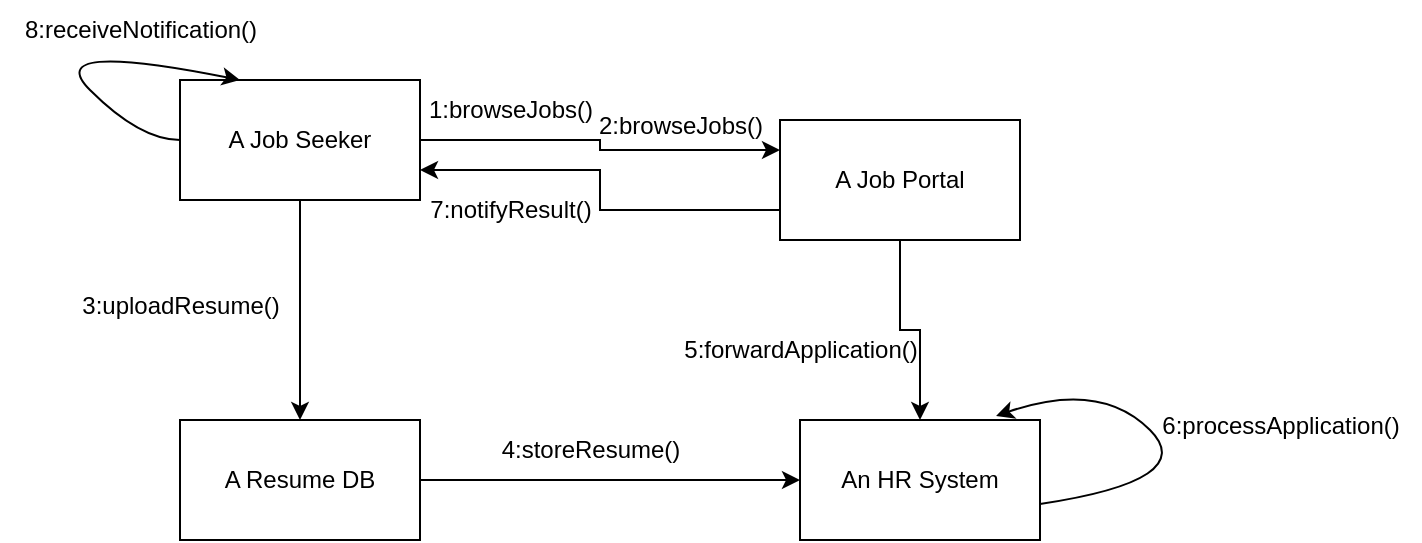 <mxfile version="26.2.2">
  <diagram name="Page-1" id="M7yE3xHhSxCxnhPODTf5">
    <mxGraphModel dx="788" dy="524" grid="1" gridSize="10" guides="1" tooltips="1" connect="1" arrows="1" fold="1" page="1" pageScale="1" pageWidth="850" pageHeight="1100" math="0" shadow="0">
      <root>
        <mxCell id="0" />
        <mxCell id="1" parent="0" />
        <mxCell id="8mWAfpCp0kgymWHkfLbE-11" style="edgeStyle=orthogonalEdgeStyle;rounded=0;orthogonalLoop=1;jettySize=auto;html=1;exitX=1;exitY=0.25;exitDx=0;exitDy=0;entryX=0;entryY=0.25;entryDx=0;entryDy=0;" edge="1" parent="1" source="8mWAfpCp0kgymWHkfLbE-7" target="8mWAfpCp0kgymWHkfLbE-8">
          <mxGeometry relative="1" as="geometry">
            <Array as="points">
              <mxPoint x="220" y="190" />
              <mxPoint x="310" y="190" />
              <mxPoint x="310" y="195" />
            </Array>
          </mxGeometry>
        </mxCell>
        <mxCell id="8mWAfpCp0kgymWHkfLbE-15" style="edgeStyle=orthogonalEdgeStyle;rounded=0;orthogonalLoop=1;jettySize=auto;html=1;exitX=0.5;exitY=1;exitDx=0;exitDy=0;entryX=0.5;entryY=0;entryDx=0;entryDy=0;" edge="1" parent="1" source="8mWAfpCp0kgymWHkfLbE-7" target="8mWAfpCp0kgymWHkfLbE-9">
          <mxGeometry relative="1" as="geometry" />
        </mxCell>
        <mxCell id="8mWAfpCp0kgymWHkfLbE-7" value="A Job Seeker" style="html=1;whiteSpace=wrap;" vertex="1" parent="1">
          <mxGeometry x="100" y="160" width="120" height="60" as="geometry" />
        </mxCell>
        <mxCell id="8mWAfpCp0kgymWHkfLbE-19" style="edgeStyle=orthogonalEdgeStyle;rounded=0;orthogonalLoop=1;jettySize=auto;html=1;exitX=0.5;exitY=1;exitDx=0;exitDy=0;entryX=0.5;entryY=0;entryDx=0;entryDy=0;" edge="1" parent="1" source="8mWAfpCp0kgymWHkfLbE-8" target="8mWAfpCp0kgymWHkfLbE-10">
          <mxGeometry relative="1" as="geometry" />
        </mxCell>
        <mxCell id="8mWAfpCp0kgymWHkfLbE-23" style="edgeStyle=orthogonalEdgeStyle;rounded=0;orthogonalLoop=1;jettySize=auto;html=1;exitX=0;exitY=0.75;exitDx=0;exitDy=0;entryX=1;entryY=0.75;entryDx=0;entryDy=0;" edge="1" parent="1" source="8mWAfpCp0kgymWHkfLbE-8" target="8mWAfpCp0kgymWHkfLbE-7">
          <mxGeometry relative="1" as="geometry" />
        </mxCell>
        <mxCell id="8mWAfpCp0kgymWHkfLbE-8" value="A Job Portal" style="html=1;whiteSpace=wrap;" vertex="1" parent="1">
          <mxGeometry x="400" y="180" width="120" height="60" as="geometry" />
        </mxCell>
        <mxCell id="8mWAfpCp0kgymWHkfLbE-17" style="edgeStyle=orthogonalEdgeStyle;rounded=0;orthogonalLoop=1;jettySize=auto;html=1;exitX=1;exitY=0.5;exitDx=0;exitDy=0;entryX=0;entryY=0.5;entryDx=0;entryDy=0;" edge="1" parent="1" source="8mWAfpCp0kgymWHkfLbE-9" target="8mWAfpCp0kgymWHkfLbE-10">
          <mxGeometry relative="1" as="geometry" />
        </mxCell>
        <mxCell id="8mWAfpCp0kgymWHkfLbE-9" value="A Resume DB" style="html=1;whiteSpace=wrap;" vertex="1" parent="1">
          <mxGeometry x="100" y="330" width="120" height="60" as="geometry" />
        </mxCell>
        <mxCell id="8mWAfpCp0kgymWHkfLbE-10" value="An HR System" style="html=1;whiteSpace=wrap;" vertex="1" parent="1">
          <mxGeometry x="410" y="330" width="120" height="60" as="geometry" />
        </mxCell>
        <mxCell id="8mWAfpCp0kgymWHkfLbE-12" value="1:browseJobs()" style="text;html=1;align=center;verticalAlign=middle;resizable=0;points=[];autosize=1;strokeColor=none;fillColor=none;" vertex="1" parent="1">
          <mxGeometry x="210" y="160" width="110" height="30" as="geometry" />
        </mxCell>
        <mxCell id="8mWAfpCp0kgymWHkfLbE-13" value="2:browseJobs()" style="text;html=1;align=center;verticalAlign=middle;resizable=0;points=[];autosize=1;strokeColor=none;fillColor=none;" vertex="1" parent="1">
          <mxGeometry x="295" y="168" width="110" height="30" as="geometry" />
        </mxCell>
        <mxCell id="8mWAfpCp0kgymWHkfLbE-16" value="3:uploadResume()" style="text;html=1;align=center;verticalAlign=middle;resizable=0;points=[];autosize=1;strokeColor=none;fillColor=none;" vertex="1" parent="1">
          <mxGeometry x="40" y="258" width="120" height="30" as="geometry" />
        </mxCell>
        <mxCell id="8mWAfpCp0kgymWHkfLbE-18" value="4:storeResume()" style="text;html=1;align=center;verticalAlign=middle;resizable=0;points=[];autosize=1;strokeColor=none;fillColor=none;" vertex="1" parent="1">
          <mxGeometry x="250" y="330" width="110" height="30" as="geometry" />
        </mxCell>
        <mxCell id="8mWAfpCp0kgymWHkfLbE-20" value="5:forwardApplication()" style="text;html=1;align=center;verticalAlign=middle;resizable=0;points=[];autosize=1;strokeColor=none;fillColor=none;" vertex="1" parent="1">
          <mxGeometry x="340" y="280" width="140" height="30" as="geometry" />
        </mxCell>
        <mxCell id="8mWAfpCp0kgymWHkfLbE-21" value="" style="curved=1;endArrow=classic;html=1;rounded=0;entryX=0.817;entryY=-0.033;entryDx=0;entryDy=0;entryPerimeter=0;" edge="1" parent="1" target="8mWAfpCp0kgymWHkfLbE-10">
          <mxGeometry width="50" height="50" relative="1" as="geometry">
            <mxPoint x="530" y="372" as="sourcePoint" />
            <mxPoint x="520" y="322" as="targetPoint" />
            <Array as="points">
              <mxPoint x="610" y="360" />
              <mxPoint x="560" y="310" />
            </Array>
          </mxGeometry>
        </mxCell>
        <mxCell id="8mWAfpCp0kgymWHkfLbE-22" value="6:processApplication()" style="text;html=1;align=center;verticalAlign=middle;resizable=0;points=[];autosize=1;strokeColor=none;fillColor=none;" vertex="1" parent="1">
          <mxGeometry x="580" y="318" width="140" height="30" as="geometry" />
        </mxCell>
        <mxCell id="8mWAfpCp0kgymWHkfLbE-24" value="7:notifyResult()" style="text;html=1;align=center;verticalAlign=middle;resizable=0;points=[];autosize=1;strokeColor=none;fillColor=none;" vertex="1" parent="1">
          <mxGeometry x="215" y="210" width="100" height="30" as="geometry" />
        </mxCell>
        <mxCell id="8mWAfpCp0kgymWHkfLbE-25" value="" style="curved=1;endArrow=classic;html=1;rounded=0;entryX=0.25;entryY=0;entryDx=0;entryDy=0;exitX=0;exitY=0.5;exitDx=0;exitDy=0;" edge="1" parent="1" source="8mWAfpCp0kgymWHkfLbE-7" target="8mWAfpCp0kgymWHkfLbE-7">
          <mxGeometry width="50" height="50" relative="1" as="geometry">
            <mxPoint x="105" y="190" as="sourcePoint" />
            <mxPoint x="125" y="150" as="targetPoint" />
            <Array as="points">
              <mxPoint x="80" y="190" />
              <mxPoint x="30" y="140" />
            </Array>
          </mxGeometry>
        </mxCell>
        <mxCell id="8mWAfpCp0kgymWHkfLbE-26" value="8:receiveNotification()" style="text;html=1;align=center;verticalAlign=middle;resizable=0;points=[];autosize=1;strokeColor=none;fillColor=none;" vertex="1" parent="1">
          <mxGeometry x="10" y="120" width="140" height="30" as="geometry" />
        </mxCell>
      </root>
    </mxGraphModel>
  </diagram>
</mxfile>
